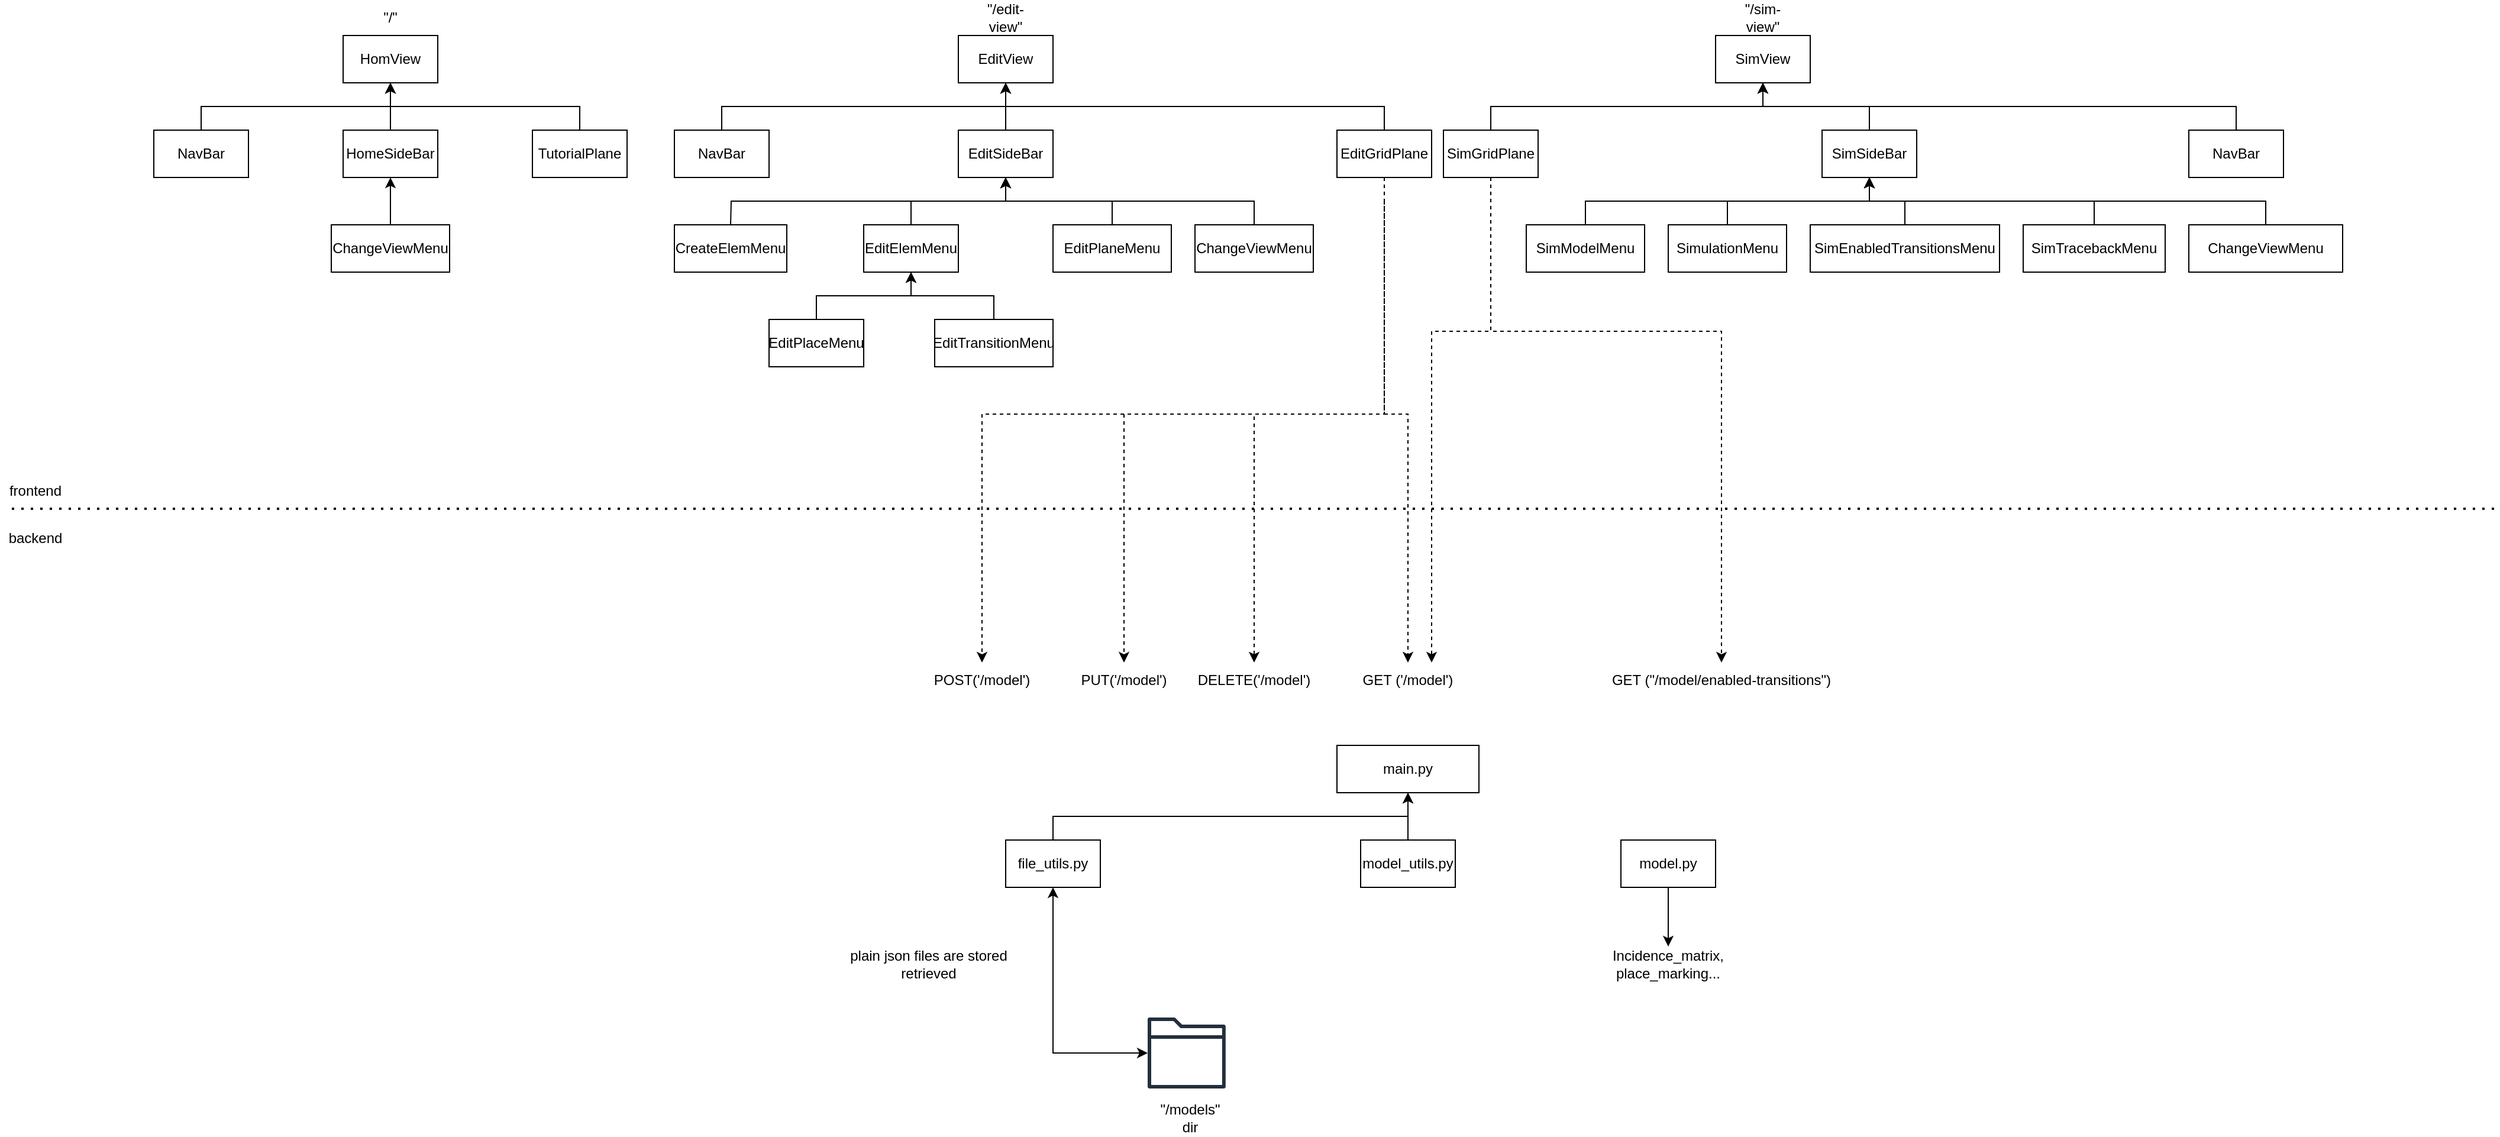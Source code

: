 <mxfile version="21.7.2" type="device">
  <diagram name="Page-1" id="gvrs1FYAd1JhR3j7V1lo">
    <mxGraphModel dx="4058" dy="1578" grid="1" gridSize="10" guides="1" tooltips="1" connect="1" arrows="1" fold="1" page="1" pageScale="1" pageWidth="850" pageHeight="1100" math="0" shadow="0">
      <root>
        <mxCell id="0" />
        <mxCell id="1" parent="0" />
        <mxCell id="Cg_l-AhmrHtodo4cF5hW-1" value="HomView" style="rounded=0;whiteSpace=wrap;html=1;" vertex="1" parent="1">
          <mxGeometry x="-40" y="160" width="80" height="40" as="geometry" />
        </mxCell>
        <mxCell id="Cg_l-AhmrHtodo4cF5hW-2" value="&lt;div&gt;EditView&lt;/div&gt;" style="rounded=0;whiteSpace=wrap;html=1;" vertex="1" parent="1">
          <mxGeometry x="480" y="160" width="80" height="40" as="geometry" />
        </mxCell>
        <mxCell id="Cg_l-AhmrHtodo4cF5hW-3" value="SimView" style="rounded=0;whiteSpace=wrap;html=1;" vertex="1" parent="1">
          <mxGeometry x="1120" y="160" width="80" height="40" as="geometry" />
        </mxCell>
        <mxCell id="Cg_l-AhmrHtodo4cF5hW-4" value="&quot;/&quot;" style="text;html=1;strokeColor=none;fillColor=none;align=center;verticalAlign=middle;whiteSpace=wrap;rounded=0;" vertex="1" parent="1">
          <mxGeometry x="-30" y="130" width="60" height="30" as="geometry" />
        </mxCell>
        <mxCell id="Cg_l-AhmrHtodo4cF5hW-5" value="&quot;/edit-view&quot;" style="text;html=1;strokeColor=none;fillColor=none;align=center;verticalAlign=middle;whiteSpace=wrap;rounded=0;" vertex="1" parent="1">
          <mxGeometry x="490" y="130" width="60" height="30" as="geometry" />
        </mxCell>
        <mxCell id="Cg_l-AhmrHtodo4cF5hW-6" value="&quot;/sim-view&quot;" style="text;html=1;strokeColor=none;fillColor=none;align=center;verticalAlign=middle;whiteSpace=wrap;rounded=0;" vertex="1" parent="1">
          <mxGeometry x="1130" y="130" width="60" height="30" as="geometry" />
        </mxCell>
        <mxCell id="Cg_l-AhmrHtodo4cF5hW-8" value="HomeSideBar" style="rounded=0;whiteSpace=wrap;html=1;" vertex="1" parent="1">
          <mxGeometry x="-40" y="240" width="80" height="40" as="geometry" />
        </mxCell>
        <mxCell id="Cg_l-AhmrHtodo4cF5hW-9" value="" style="endArrow=classic;html=1;rounded=0;exitX=0.5;exitY=0;exitDx=0;exitDy=0;entryX=0.5;entryY=1;entryDx=0;entryDy=0;" edge="1" parent="1" source="Cg_l-AhmrHtodo4cF5hW-8" target="Cg_l-AhmrHtodo4cF5hW-1">
          <mxGeometry width="50" height="50" relative="1" as="geometry">
            <mxPoint y="240" as="sourcePoint" />
            <mxPoint x="110" y="210" as="targetPoint" />
            <Array as="points">
              <mxPoint y="220" />
            </Array>
          </mxGeometry>
        </mxCell>
        <mxCell id="Cg_l-AhmrHtodo4cF5hW-10" value="TutorialPlane" style="rounded=0;whiteSpace=wrap;html=1;" vertex="1" parent="1">
          <mxGeometry x="120" y="240" width="80" height="40" as="geometry" />
        </mxCell>
        <mxCell id="Cg_l-AhmrHtodo4cF5hW-11" value="" style="endArrow=classic;html=1;rounded=0;exitX=0.5;exitY=0;exitDx=0;exitDy=0;entryX=0.5;entryY=1;entryDx=0;entryDy=0;" edge="1" parent="1" source="Cg_l-AhmrHtodo4cF5hW-10" target="Cg_l-AhmrHtodo4cF5hW-1">
          <mxGeometry width="50" height="50" relative="1" as="geometry">
            <mxPoint x="140" y="430" as="sourcePoint" />
            <mxPoint x="190" y="380" as="targetPoint" />
            <Array as="points">
              <mxPoint x="160" y="220" />
              <mxPoint y="220" />
            </Array>
          </mxGeometry>
        </mxCell>
        <mxCell id="Cg_l-AhmrHtodo4cF5hW-13" value="ChangeViewMenu" style="rounded=0;whiteSpace=wrap;html=1;" vertex="1" parent="1">
          <mxGeometry x="-50" y="320" width="100" height="40" as="geometry" />
        </mxCell>
        <mxCell id="Cg_l-AhmrHtodo4cF5hW-14" value="" style="endArrow=classic;html=1;rounded=0;exitX=0.5;exitY=0;exitDx=0;exitDy=0;entryX=0.5;entryY=1;entryDx=0;entryDy=0;" edge="1" parent="1" source="Cg_l-AhmrHtodo4cF5hW-13" target="Cg_l-AhmrHtodo4cF5hW-8">
          <mxGeometry width="50" height="50" relative="1" as="geometry">
            <mxPoint x="140" y="430" as="sourcePoint" />
            <mxPoint x="190" y="380" as="targetPoint" />
          </mxGeometry>
        </mxCell>
        <mxCell id="Cg_l-AhmrHtodo4cF5hW-15" value="NavBar" style="rounded=0;whiteSpace=wrap;html=1;" vertex="1" parent="1">
          <mxGeometry x="240" y="240" width="80" height="40" as="geometry" />
        </mxCell>
        <mxCell id="Cg_l-AhmrHtodo4cF5hW-16" value="EditSideBar" style="rounded=0;whiteSpace=wrap;html=1;" vertex="1" parent="1">
          <mxGeometry x="480" y="240" width="80" height="40" as="geometry" />
        </mxCell>
        <mxCell id="Cg_l-AhmrHtodo4cF5hW-17" value="EditGridPlane" style="rounded=0;whiteSpace=wrap;html=1;" vertex="1" parent="1">
          <mxGeometry x="800" y="240" width="80" height="40" as="geometry" />
        </mxCell>
        <mxCell id="Cg_l-AhmrHtodo4cF5hW-18" value="" style="endArrow=classic;html=1;rounded=0;exitX=0.5;exitY=0;exitDx=0;exitDy=0;entryX=0.5;entryY=1;entryDx=0;entryDy=0;" edge="1" parent="1" source="Cg_l-AhmrHtodo4cF5hW-15" target="Cg_l-AhmrHtodo4cF5hW-2">
          <mxGeometry width="50" height="50" relative="1" as="geometry">
            <mxPoint x="390" y="430" as="sourcePoint" />
            <mxPoint x="440" y="380" as="targetPoint" />
            <Array as="points">
              <mxPoint x="280" y="220" />
              <mxPoint x="520" y="220" />
            </Array>
          </mxGeometry>
        </mxCell>
        <mxCell id="Cg_l-AhmrHtodo4cF5hW-19" value="" style="endArrow=classic;html=1;rounded=0;exitX=0.5;exitY=0;exitDx=0;exitDy=0;entryX=0.5;entryY=1;entryDx=0;entryDy=0;" edge="1" parent="1" source="Cg_l-AhmrHtodo4cF5hW-16" target="Cg_l-AhmrHtodo4cF5hW-2">
          <mxGeometry width="50" height="50" relative="1" as="geometry">
            <mxPoint x="390" y="430" as="sourcePoint" />
            <mxPoint x="440" y="380" as="targetPoint" />
          </mxGeometry>
        </mxCell>
        <mxCell id="Cg_l-AhmrHtodo4cF5hW-20" value="" style="endArrow=classic;html=1;rounded=0;exitX=0.5;exitY=0;exitDx=0;exitDy=0;entryX=0.5;entryY=1;entryDx=0;entryDy=0;" edge="1" parent="1" source="Cg_l-AhmrHtodo4cF5hW-17" target="Cg_l-AhmrHtodo4cF5hW-2">
          <mxGeometry width="50" height="50" relative="1" as="geometry">
            <mxPoint x="790" y="340" as="sourcePoint" />
            <mxPoint x="580" y="290" as="targetPoint" />
            <Array as="points">
              <mxPoint x="840" y="220" />
              <mxPoint x="520" y="220" />
            </Array>
          </mxGeometry>
        </mxCell>
        <mxCell id="Cg_l-AhmrHtodo4cF5hW-21" value="NavBar" style="rounded=0;whiteSpace=wrap;html=1;" vertex="1" parent="1">
          <mxGeometry x="-200" y="240" width="80" height="40" as="geometry" />
        </mxCell>
        <mxCell id="Cg_l-AhmrHtodo4cF5hW-22" value="" style="endArrow=classic;html=1;rounded=0;exitX=0.5;exitY=0;exitDx=0;exitDy=0;entryX=0.5;entryY=1;entryDx=0;entryDy=0;" edge="1" parent="1" source="Cg_l-AhmrHtodo4cF5hW-21" target="Cg_l-AhmrHtodo4cF5hW-1">
          <mxGeometry width="50" height="50" relative="1" as="geometry">
            <mxPoint x="40" y="430" as="sourcePoint" />
            <mxPoint x="90" y="380" as="targetPoint" />
            <Array as="points">
              <mxPoint x="-160" y="220" />
              <mxPoint y="220" />
            </Array>
          </mxGeometry>
        </mxCell>
        <mxCell id="Cg_l-AhmrHtodo4cF5hW-23" value="CreateElemMenu" style="rounded=0;whiteSpace=wrap;html=1;" vertex="1" parent="1">
          <mxGeometry x="240" y="320" width="95" height="40" as="geometry" />
        </mxCell>
        <mxCell id="Cg_l-AhmrHtodo4cF5hW-24" value="" style="endArrow=classic;html=1;rounded=0;exitX=0.5;exitY=0;exitDx=0;exitDy=0;entryX=0.5;entryY=1;entryDx=0;entryDy=0;" edge="1" parent="1" source="Cg_l-AhmrHtodo4cF5hW-23" target="Cg_l-AhmrHtodo4cF5hW-16">
          <mxGeometry width="50" height="50" relative="1" as="geometry">
            <mxPoint x="430" y="430" as="sourcePoint" />
            <mxPoint x="480" y="380" as="targetPoint" />
            <Array as="points">
              <mxPoint x="288" y="300" />
              <mxPoint x="520" y="300" />
            </Array>
          </mxGeometry>
        </mxCell>
        <mxCell id="Cg_l-AhmrHtodo4cF5hW-25" value="EditElemMenu" style="rounded=0;whiteSpace=wrap;html=1;" vertex="1" parent="1">
          <mxGeometry x="400" y="320" width="80" height="40" as="geometry" />
        </mxCell>
        <mxCell id="Cg_l-AhmrHtodo4cF5hW-26" value="EditPlaneMenu" style="rounded=0;whiteSpace=wrap;html=1;" vertex="1" parent="1">
          <mxGeometry x="560" y="320" width="100" height="40" as="geometry" />
        </mxCell>
        <mxCell id="Cg_l-AhmrHtodo4cF5hW-27" value="" style="endArrow=classic;html=1;rounded=0;exitX=0.5;exitY=0;exitDx=0;exitDy=0;entryX=0.5;entryY=1;entryDx=0;entryDy=0;" edge="1" parent="1" source="Cg_l-AhmrHtodo4cF5hW-25" target="Cg_l-AhmrHtodo4cF5hW-16">
          <mxGeometry width="50" height="50" relative="1" as="geometry">
            <mxPoint x="430" y="430" as="sourcePoint" />
            <mxPoint x="480" y="380" as="targetPoint" />
            <Array as="points">
              <mxPoint x="440" y="300" />
              <mxPoint x="520" y="300" />
            </Array>
          </mxGeometry>
        </mxCell>
        <mxCell id="Cg_l-AhmrHtodo4cF5hW-28" value="" style="endArrow=classic;html=1;rounded=0;exitX=0.5;exitY=0;exitDx=0;exitDy=0;entryX=0.5;entryY=1;entryDx=0;entryDy=0;" edge="1" parent="1" source="Cg_l-AhmrHtodo4cF5hW-26" target="Cg_l-AhmrHtodo4cF5hW-16">
          <mxGeometry width="50" height="50" relative="1" as="geometry">
            <mxPoint x="430" y="430" as="sourcePoint" />
            <mxPoint x="480" y="380" as="targetPoint" />
            <Array as="points">
              <mxPoint x="610" y="300" />
              <mxPoint x="520" y="300" />
            </Array>
          </mxGeometry>
        </mxCell>
        <mxCell id="Cg_l-AhmrHtodo4cF5hW-29" value="ChangeViewMenu" style="rounded=0;whiteSpace=wrap;html=1;" vertex="1" parent="1">
          <mxGeometry x="680" y="320" width="100" height="40" as="geometry" />
        </mxCell>
        <mxCell id="Cg_l-AhmrHtodo4cF5hW-30" value="" style="endArrow=classic;html=1;rounded=0;exitX=0.5;exitY=0;exitDx=0;exitDy=0;entryX=0.5;entryY=1;entryDx=0;entryDy=0;" edge="1" parent="1" source="Cg_l-AhmrHtodo4cF5hW-29" target="Cg_l-AhmrHtodo4cF5hW-16">
          <mxGeometry width="50" height="50" relative="1" as="geometry">
            <mxPoint x="430" y="430" as="sourcePoint" />
            <mxPoint x="500" y="410" as="targetPoint" />
            <Array as="points">
              <mxPoint x="730" y="300" />
              <mxPoint x="520" y="300" />
            </Array>
          </mxGeometry>
        </mxCell>
        <mxCell id="Cg_l-AhmrHtodo4cF5hW-31" value="EditPlaceMenu" style="rounded=0;whiteSpace=wrap;html=1;" vertex="1" parent="1">
          <mxGeometry x="320" y="400" width="80" height="40" as="geometry" />
        </mxCell>
        <mxCell id="Cg_l-AhmrHtodo4cF5hW-32" value="EditTransitionMenu" style="rounded=0;whiteSpace=wrap;html=1;" vertex="1" parent="1">
          <mxGeometry x="460" y="400" width="100" height="40" as="geometry" />
        </mxCell>
        <mxCell id="Cg_l-AhmrHtodo4cF5hW-33" value="" style="endArrow=classic;html=1;rounded=0;exitX=0.5;exitY=0;exitDx=0;exitDy=0;entryX=0.5;entryY=1;entryDx=0;entryDy=0;" edge="1" parent="1" source="Cg_l-AhmrHtodo4cF5hW-31" target="Cg_l-AhmrHtodo4cF5hW-25">
          <mxGeometry width="50" height="50" relative="1" as="geometry">
            <mxPoint x="430" y="430" as="sourcePoint" />
            <mxPoint x="480" y="380" as="targetPoint" />
            <Array as="points">
              <mxPoint x="360" y="380" />
              <mxPoint x="440" y="380" />
            </Array>
          </mxGeometry>
        </mxCell>
        <mxCell id="Cg_l-AhmrHtodo4cF5hW-34" value="" style="endArrow=classic;html=1;rounded=0;exitX=0.5;exitY=0;exitDx=0;exitDy=0;entryX=0.5;entryY=1;entryDx=0;entryDy=0;" edge="1" parent="1" source="Cg_l-AhmrHtodo4cF5hW-32" target="Cg_l-AhmrHtodo4cF5hW-25">
          <mxGeometry width="50" height="50" relative="1" as="geometry">
            <mxPoint x="430" y="430" as="sourcePoint" />
            <mxPoint x="480" y="380" as="targetPoint" />
            <Array as="points">
              <mxPoint x="510" y="380" />
              <mxPoint x="440" y="380" />
            </Array>
          </mxGeometry>
        </mxCell>
        <mxCell id="Cg_l-AhmrHtodo4cF5hW-35" value="SimGridPlane" style="rounded=0;whiteSpace=wrap;html=1;" vertex="1" parent="1">
          <mxGeometry x="890" y="240" width="80" height="40" as="geometry" />
        </mxCell>
        <mxCell id="Cg_l-AhmrHtodo4cF5hW-36" value="SimSideBar" style="rounded=0;whiteSpace=wrap;html=1;" vertex="1" parent="1">
          <mxGeometry x="1210" y="240" width="80" height="40" as="geometry" />
        </mxCell>
        <mxCell id="Cg_l-AhmrHtodo4cF5hW-37" value="NavBar" style="rounded=0;whiteSpace=wrap;html=1;" vertex="1" parent="1">
          <mxGeometry x="1520" y="240" width="80" height="40" as="geometry" />
        </mxCell>
        <mxCell id="Cg_l-AhmrHtodo4cF5hW-38" value="" style="endArrow=classic;html=1;rounded=0;exitX=0.5;exitY=0;exitDx=0;exitDy=0;entryX=0.5;entryY=1;entryDx=0;entryDy=0;" edge="1" parent="1" source="Cg_l-AhmrHtodo4cF5hW-35" target="Cg_l-AhmrHtodo4cF5hW-3">
          <mxGeometry width="50" height="50" relative="1" as="geometry">
            <mxPoint x="1020" y="430" as="sourcePoint" />
            <mxPoint x="1070" y="380" as="targetPoint" />
            <Array as="points">
              <mxPoint x="930" y="220" />
              <mxPoint x="1160" y="220" />
            </Array>
          </mxGeometry>
        </mxCell>
        <mxCell id="Cg_l-AhmrHtodo4cF5hW-39" value="" style="endArrow=classic;html=1;rounded=0;entryX=0.5;entryY=1;entryDx=0;entryDy=0;exitX=0.5;exitY=0;exitDx=0;exitDy=0;" edge="1" parent="1" source="Cg_l-AhmrHtodo4cF5hW-36" target="Cg_l-AhmrHtodo4cF5hW-3">
          <mxGeometry width="50" height="50" relative="1" as="geometry">
            <mxPoint x="1020" y="430" as="sourcePoint" />
            <mxPoint x="1070" y="380" as="targetPoint" />
            <Array as="points">
              <mxPoint x="1250" y="220" />
              <mxPoint x="1160" y="220" />
            </Array>
          </mxGeometry>
        </mxCell>
        <mxCell id="Cg_l-AhmrHtodo4cF5hW-40" value="" style="endArrow=classic;html=1;rounded=0;exitX=0.5;exitY=0;exitDx=0;exitDy=0;entryX=0.5;entryY=1;entryDx=0;entryDy=0;" edge="1" parent="1" source="Cg_l-AhmrHtodo4cF5hW-37" target="Cg_l-AhmrHtodo4cF5hW-3">
          <mxGeometry width="50" height="50" relative="1" as="geometry">
            <mxPoint x="1020" y="430" as="sourcePoint" />
            <mxPoint x="1070" y="380" as="targetPoint" />
            <Array as="points">
              <mxPoint x="1560" y="220" />
              <mxPoint x="1160" y="220" />
            </Array>
          </mxGeometry>
        </mxCell>
        <mxCell id="Cg_l-AhmrHtodo4cF5hW-41" value="SimModelMenu" style="rounded=0;whiteSpace=wrap;html=1;" vertex="1" parent="1">
          <mxGeometry x="960" y="320" width="100" height="40" as="geometry" />
        </mxCell>
        <mxCell id="Cg_l-AhmrHtodo4cF5hW-42" value="" style="endArrow=classic;html=1;rounded=0;exitX=0.5;exitY=0;exitDx=0;exitDy=0;entryX=0.5;entryY=1;entryDx=0;entryDy=0;" edge="1" parent="1" source="Cg_l-AhmrHtodo4cF5hW-41" target="Cg_l-AhmrHtodo4cF5hW-36">
          <mxGeometry width="50" height="50" relative="1" as="geometry">
            <mxPoint x="1020" y="430" as="sourcePoint" />
            <mxPoint x="1070" y="380" as="targetPoint" />
            <Array as="points">
              <mxPoint x="1010" y="300" />
              <mxPoint x="1250" y="300" />
            </Array>
          </mxGeometry>
        </mxCell>
        <mxCell id="Cg_l-AhmrHtodo4cF5hW-43" value="SimulationMenu" style="rounded=0;whiteSpace=wrap;html=1;" vertex="1" parent="1">
          <mxGeometry x="1080" y="320" width="100" height="40" as="geometry" />
        </mxCell>
        <mxCell id="Cg_l-AhmrHtodo4cF5hW-44" value="SimEnabledTransitionsMenu" style="rounded=0;whiteSpace=wrap;html=1;" vertex="1" parent="1">
          <mxGeometry x="1200" y="320" width="160" height="40" as="geometry" />
        </mxCell>
        <mxCell id="Cg_l-AhmrHtodo4cF5hW-45" value="SimTracebackMenu" style="rounded=0;whiteSpace=wrap;html=1;" vertex="1" parent="1">
          <mxGeometry x="1380" y="320" width="120" height="40" as="geometry" />
        </mxCell>
        <mxCell id="Cg_l-AhmrHtodo4cF5hW-46" value="ChangeViewMenu" style="rounded=0;whiteSpace=wrap;html=1;" vertex="1" parent="1">
          <mxGeometry x="1520" y="320" width="130" height="40" as="geometry" />
        </mxCell>
        <mxCell id="Cg_l-AhmrHtodo4cF5hW-47" value="" style="endArrow=classic;html=1;rounded=0;exitX=0.5;exitY=0;exitDx=0;exitDy=0;entryX=0.5;entryY=1;entryDx=0;entryDy=0;" edge="1" parent="1" source="Cg_l-AhmrHtodo4cF5hW-43" target="Cg_l-AhmrHtodo4cF5hW-36">
          <mxGeometry width="50" height="50" relative="1" as="geometry">
            <mxPoint x="1230" y="430" as="sourcePoint" />
            <mxPoint x="1280" y="380" as="targetPoint" />
            <Array as="points">
              <mxPoint x="1130" y="300" />
              <mxPoint x="1250" y="300" />
            </Array>
          </mxGeometry>
        </mxCell>
        <mxCell id="Cg_l-AhmrHtodo4cF5hW-48" value="" style="endArrow=classic;html=1;rounded=0;exitX=0.5;exitY=0;exitDx=0;exitDy=0;entryX=0.5;entryY=1;entryDx=0;entryDy=0;" edge="1" parent="1" source="Cg_l-AhmrHtodo4cF5hW-44" target="Cg_l-AhmrHtodo4cF5hW-36">
          <mxGeometry width="50" height="50" relative="1" as="geometry">
            <mxPoint x="1230" y="430" as="sourcePoint" />
            <mxPoint x="1280" y="380" as="targetPoint" />
            <Array as="points">
              <mxPoint x="1280" y="300" />
              <mxPoint x="1250" y="300" />
            </Array>
          </mxGeometry>
        </mxCell>
        <mxCell id="Cg_l-AhmrHtodo4cF5hW-49" value="" style="endArrow=classic;html=1;rounded=0;exitX=0.5;exitY=0;exitDx=0;exitDy=0;entryX=0.5;entryY=1;entryDx=0;entryDy=0;" edge="1" parent="1" source="Cg_l-AhmrHtodo4cF5hW-45" target="Cg_l-AhmrHtodo4cF5hW-36">
          <mxGeometry width="50" height="50" relative="1" as="geometry">
            <mxPoint x="1230" y="430" as="sourcePoint" />
            <mxPoint x="1280" y="380" as="targetPoint" />
            <Array as="points">
              <mxPoint x="1440" y="300" />
              <mxPoint x="1250" y="300" />
            </Array>
          </mxGeometry>
        </mxCell>
        <mxCell id="Cg_l-AhmrHtodo4cF5hW-51" value="" style="endArrow=classic;html=1;rounded=0;exitX=0.5;exitY=0;exitDx=0;exitDy=0;entryX=0.5;entryY=1;entryDx=0;entryDy=0;" edge="1" parent="1" source="Cg_l-AhmrHtodo4cF5hW-46" target="Cg_l-AhmrHtodo4cF5hW-36">
          <mxGeometry width="50" height="50" relative="1" as="geometry">
            <mxPoint x="1230" y="430" as="sourcePoint" />
            <mxPoint x="1280" y="380" as="targetPoint" />
            <Array as="points">
              <mxPoint x="1585" y="300" />
              <mxPoint x="1250" y="300" />
            </Array>
          </mxGeometry>
        </mxCell>
        <mxCell id="Cg_l-AhmrHtodo4cF5hW-52" value="" style="endArrow=none;dashed=1;html=1;dashPattern=1 3;strokeWidth=2;rounded=0;" edge="1" parent="1">
          <mxGeometry width="50" height="50" relative="1" as="geometry">
            <mxPoint x="-320" y="560" as="sourcePoint" />
            <mxPoint x="1780" y="560" as="targetPoint" />
          </mxGeometry>
        </mxCell>
        <mxCell id="Cg_l-AhmrHtodo4cF5hW-54" value="main.py" style="rounded=0;whiteSpace=wrap;html=1;" vertex="1" parent="1">
          <mxGeometry x="800" y="760" width="120" height="40" as="geometry" />
        </mxCell>
        <mxCell id="Cg_l-AhmrHtodo4cF5hW-55" value="GET (&#39;/model&#39;)" style="text;html=1;strokeColor=none;fillColor=none;align=center;verticalAlign=middle;whiteSpace=wrap;rounded=0;" vertex="1" parent="1">
          <mxGeometry x="820" y="690" width="80" height="30" as="geometry" />
        </mxCell>
        <mxCell id="Cg_l-AhmrHtodo4cF5hW-56" value="PUT(&#39;/model&#39;)" style="text;html=1;strokeColor=none;fillColor=none;align=center;verticalAlign=middle;whiteSpace=wrap;rounded=0;" vertex="1" parent="1">
          <mxGeometry x="580" y="690" width="80" height="30" as="geometry" />
        </mxCell>
        <mxCell id="Cg_l-AhmrHtodo4cF5hW-57" value="POST(&#39;/model&#39;)" style="text;html=1;strokeColor=none;fillColor=none;align=center;verticalAlign=middle;whiteSpace=wrap;rounded=0;" vertex="1" parent="1">
          <mxGeometry x="460" y="690" width="80" height="30" as="geometry" />
        </mxCell>
        <mxCell id="Cg_l-AhmrHtodo4cF5hW-58" value="DELETE(&#39;/model&#39;)" style="text;html=1;strokeColor=none;fillColor=none;align=center;verticalAlign=middle;whiteSpace=wrap;rounded=0;" vertex="1" parent="1">
          <mxGeometry x="690" y="690" width="80" height="30" as="geometry" />
        </mxCell>
        <mxCell id="Cg_l-AhmrHtodo4cF5hW-59" value="GET (&quot;/model/enabled-transitions&quot;)" style="text;html=1;strokeColor=none;fillColor=none;align=center;verticalAlign=middle;whiteSpace=wrap;rounded=0;" vertex="1" parent="1">
          <mxGeometry x="1030" y="690" width="190" height="30" as="geometry" />
        </mxCell>
        <mxCell id="Cg_l-AhmrHtodo4cF5hW-60" value="" style="html=1;labelBackgroundColor=#ffffff;startArrow=none;startFill=0;startSize=6;endArrow=classic;endFill=1;endSize=6;jettySize=auto;orthogonalLoop=1;strokeWidth=1;dashed=1;fontSize=14;rounded=0;exitX=0.5;exitY=1;exitDx=0;exitDy=0;entryX=0.5;entryY=0;entryDx=0;entryDy=0;" edge="1" parent="1" source="Cg_l-AhmrHtodo4cF5hW-17" target="Cg_l-AhmrHtodo4cF5hW-57">
          <mxGeometry width="60" height="60" relative="1" as="geometry">
            <mxPoint x="1050" y="560" as="sourcePoint" />
            <mxPoint x="1110" y="500" as="targetPoint" />
            <Array as="points">
              <mxPoint x="840" y="480" />
              <mxPoint x="500" y="480" />
            </Array>
          </mxGeometry>
        </mxCell>
        <mxCell id="Cg_l-AhmrHtodo4cF5hW-61" value="" style="html=1;labelBackgroundColor=#ffffff;startArrow=none;startFill=0;startSize=6;endArrow=classic;endFill=1;endSize=6;jettySize=auto;orthogonalLoop=1;strokeWidth=1;dashed=1;fontSize=14;rounded=0;exitX=0.5;exitY=1;exitDx=0;exitDy=0;entryX=0.5;entryY=0;entryDx=0;entryDy=0;" edge="1" parent="1" source="Cg_l-AhmrHtodo4cF5hW-17" target="Cg_l-AhmrHtodo4cF5hW-56">
          <mxGeometry width="60" height="60" relative="1" as="geometry">
            <mxPoint x="1050" y="560" as="sourcePoint" />
            <mxPoint x="1110" y="500" as="targetPoint" />
            <Array as="points">
              <mxPoint x="840" y="480" />
              <mxPoint x="620" y="480" />
            </Array>
          </mxGeometry>
        </mxCell>
        <mxCell id="Cg_l-AhmrHtodo4cF5hW-62" value="" style="html=1;labelBackgroundColor=#ffffff;startArrow=none;startFill=0;startSize=6;endArrow=classic;endFill=1;endSize=6;jettySize=auto;orthogonalLoop=1;strokeWidth=1;dashed=1;fontSize=14;rounded=0;exitX=0.5;exitY=1;exitDx=0;exitDy=0;entryX=0.5;entryY=0;entryDx=0;entryDy=0;" edge="1" parent="1" source="Cg_l-AhmrHtodo4cF5hW-17" target="Cg_l-AhmrHtodo4cF5hW-58">
          <mxGeometry width="60" height="60" relative="1" as="geometry">
            <mxPoint x="1050" y="560" as="sourcePoint" />
            <mxPoint x="1110" y="500" as="targetPoint" />
            <Array as="points">
              <mxPoint x="840" y="480" />
              <mxPoint x="730" y="480" />
            </Array>
          </mxGeometry>
        </mxCell>
        <mxCell id="Cg_l-AhmrHtodo4cF5hW-63" value="" style="html=1;labelBackgroundColor=#ffffff;startArrow=none;startFill=0;startSize=6;endArrow=classic;endFill=1;endSize=6;jettySize=auto;orthogonalLoop=1;strokeWidth=1;dashed=1;fontSize=14;rounded=0;exitX=0.5;exitY=1;exitDx=0;exitDy=0;entryX=0.5;entryY=0;entryDx=0;entryDy=0;" edge="1" parent="1" target="Cg_l-AhmrHtodo4cF5hW-55">
          <mxGeometry width="60" height="60" relative="1" as="geometry">
            <mxPoint x="840" y="300" as="sourcePoint" />
            <mxPoint x="870" y="680" as="targetPoint" />
            <Array as="points">
              <mxPoint x="840" y="480" />
              <mxPoint x="860" y="480" />
            </Array>
          </mxGeometry>
        </mxCell>
        <mxCell id="Cg_l-AhmrHtodo4cF5hW-64" value="" style="html=1;labelBackgroundColor=#ffffff;startArrow=none;startFill=0;startSize=6;endArrow=classic;endFill=1;endSize=6;jettySize=auto;orthogonalLoop=1;strokeWidth=1;dashed=1;fontSize=14;rounded=0;exitX=0.5;exitY=1;exitDx=0;exitDy=0;entryX=0.75;entryY=0;entryDx=0;entryDy=0;" edge="1" parent="1" source="Cg_l-AhmrHtodo4cF5hW-35" target="Cg_l-AhmrHtodo4cF5hW-55">
          <mxGeometry width="60" height="60" relative="1" as="geometry">
            <mxPoint x="1050" y="560" as="sourcePoint" />
            <mxPoint x="1110" y="500" as="targetPoint" />
            <Array as="points">
              <mxPoint x="930" y="410" />
              <mxPoint x="880" y="410" />
            </Array>
          </mxGeometry>
        </mxCell>
        <mxCell id="Cg_l-AhmrHtodo4cF5hW-65" value="" style="html=1;labelBackgroundColor=#ffffff;startArrow=none;startFill=0;startSize=6;endArrow=classic;endFill=1;endSize=6;jettySize=auto;orthogonalLoop=1;strokeWidth=1;dashed=1;fontSize=14;rounded=0;exitX=0.5;exitY=1;exitDx=0;exitDy=0;entryX=0.5;entryY=0;entryDx=0;entryDy=0;" edge="1" parent="1" source="Cg_l-AhmrHtodo4cF5hW-35" target="Cg_l-AhmrHtodo4cF5hW-59">
          <mxGeometry width="60" height="60" relative="1" as="geometry">
            <mxPoint x="1050" y="560" as="sourcePoint" />
            <mxPoint x="1110" y="500" as="targetPoint" />
            <Array as="points">
              <mxPoint x="930" y="360" />
              <mxPoint x="930" y="410" />
              <mxPoint x="1125" y="410" />
            </Array>
          </mxGeometry>
        </mxCell>
        <mxCell id="Cg_l-AhmrHtodo4cF5hW-66" value="file_utils.py" style="rounded=0;whiteSpace=wrap;html=1;" vertex="1" parent="1">
          <mxGeometry x="520" y="840" width="80" height="40" as="geometry" />
        </mxCell>
        <mxCell id="Cg_l-AhmrHtodo4cF5hW-67" value="" style="sketch=0;outlineConnect=0;fontColor=#232F3E;gradientColor=none;fillColor=#232F3D;strokeColor=none;dashed=0;verticalLabelPosition=bottom;verticalAlign=top;align=center;html=1;fontSize=12;fontStyle=0;aspect=fixed;pointerEvents=1;shape=mxgraph.aws4.folder;" vertex="1" parent="1">
          <mxGeometry x="640" y="990" width="65.91" height="60" as="geometry" />
        </mxCell>
        <mxCell id="Cg_l-AhmrHtodo4cF5hW-68" value="model_utils.py" style="rounded=0;whiteSpace=wrap;html=1;" vertex="1" parent="1">
          <mxGeometry x="820" y="840" width="80" height="40" as="geometry" />
        </mxCell>
        <mxCell id="Cg_l-AhmrHtodo4cF5hW-69" value="" style="endArrow=classic;html=1;rounded=0;exitX=0.5;exitY=0;exitDx=0;exitDy=0;entryX=0.5;entryY=1;entryDx=0;entryDy=0;" edge="1" parent="1" source="Cg_l-AhmrHtodo4cF5hW-66" target="Cg_l-AhmrHtodo4cF5hW-54">
          <mxGeometry width="50" height="50" relative="1" as="geometry">
            <mxPoint x="1060" y="700" as="sourcePoint" />
            <mxPoint x="1110" y="650" as="targetPoint" />
            <Array as="points">
              <mxPoint x="560" y="820" />
              <mxPoint x="860" y="820" />
            </Array>
          </mxGeometry>
        </mxCell>
        <mxCell id="Cg_l-AhmrHtodo4cF5hW-70" value="" style="endArrow=classic;html=1;rounded=0;exitX=0.5;exitY=0;exitDx=0;exitDy=0;entryX=0.5;entryY=1;entryDx=0;entryDy=0;" edge="1" parent="1" source="Cg_l-AhmrHtodo4cF5hW-68" target="Cg_l-AhmrHtodo4cF5hW-54">
          <mxGeometry width="50" height="50" relative="1" as="geometry">
            <mxPoint x="1060" y="790" as="sourcePoint" />
            <mxPoint x="1110" y="740" as="targetPoint" />
            <Array as="points">
              <mxPoint x="860" y="820" />
            </Array>
          </mxGeometry>
        </mxCell>
        <mxCell id="Cg_l-AhmrHtodo4cF5hW-71" value="model.py" style="rounded=0;whiteSpace=wrap;html=1;" vertex="1" parent="1">
          <mxGeometry x="1040" y="840" width="80" height="40" as="geometry" />
        </mxCell>
        <mxCell id="Cg_l-AhmrHtodo4cF5hW-74" value="" style="endArrow=classic;startArrow=classic;html=1;rounded=0;exitX=0.5;exitY=1;exitDx=0;exitDy=0;" edge="1" parent="1" source="Cg_l-AhmrHtodo4cF5hW-66" target="Cg_l-AhmrHtodo4cF5hW-67">
          <mxGeometry width="50" height="50" relative="1" as="geometry">
            <mxPoint x="1060" y="790" as="sourcePoint" />
            <mxPoint x="1110" y="740" as="targetPoint" />
            <Array as="points">
              <mxPoint x="560" y="1020" />
            </Array>
          </mxGeometry>
        </mxCell>
        <mxCell id="Cg_l-AhmrHtodo4cF5hW-75" value="frontend" style="text;html=1;strokeColor=none;fillColor=none;align=center;verticalAlign=middle;whiteSpace=wrap;rounded=0;" vertex="1" parent="1">
          <mxGeometry x="-330" y="530" width="60" height="30" as="geometry" />
        </mxCell>
        <mxCell id="Cg_l-AhmrHtodo4cF5hW-76" value="backend" style="text;html=1;strokeColor=none;fillColor=none;align=center;verticalAlign=middle;whiteSpace=wrap;rounded=0;" vertex="1" parent="1">
          <mxGeometry x="-330" y="570" width="60" height="30" as="geometry" />
        </mxCell>
        <mxCell id="Cg_l-AhmrHtodo4cF5hW-77" value="Incidence_matrix, place_marking... " style="text;html=1;strokeColor=none;fillColor=none;align=center;verticalAlign=middle;whiteSpace=wrap;rounded=0;" vertex="1" parent="1">
          <mxGeometry x="990" y="930" width="180" height="30" as="geometry" />
        </mxCell>
        <mxCell id="Cg_l-AhmrHtodo4cF5hW-78" value="" style="endArrow=classic;html=1;rounded=0;exitX=0.5;exitY=1;exitDx=0;exitDy=0;entryX=0.5;entryY=0;entryDx=0;entryDy=0;" edge="1" parent="1" source="Cg_l-AhmrHtodo4cF5hW-71" target="Cg_l-AhmrHtodo4cF5hW-77">
          <mxGeometry width="50" height="50" relative="1" as="geometry">
            <mxPoint x="1070" y="790" as="sourcePoint" />
            <mxPoint x="1120" y="740" as="targetPoint" />
          </mxGeometry>
        </mxCell>
        <mxCell id="Cg_l-AhmrHtodo4cF5hW-79" value="plain json files are stored retrieved" style="text;html=1;strokeColor=none;fillColor=none;align=center;verticalAlign=middle;whiteSpace=wrap;rounded=0;" vertex="1" parent="1">
          <mxGeometry x="370" y="930" width="170" height="30" as="geometry" />
        </mxCell>
        <mxCell id="Cg_l-AhmrHtodo4cF5hW-80" value="&quot;/models&quot; dir" style="text;html=1;strokeColor=none;fillColor=none;align=center;verticalAlign=middle;whiteSpace=wrap;rounded=0;" vertex="1" parent="1">
          <mxGeometry x="645.91" y="1060" width="60" height="30" as="geometry" />
        </mxCell>
      </root>
    </mxGraphModel>
  </diagram>
</mxfile>
